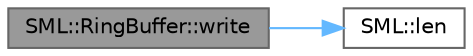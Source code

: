 digraph "SML::RingBuffer::write"
{
 // LATEX_PDF_SIZE
  bgcolor="transparent";
  edge [fontname=Helvetica,fontsize=10,labelfontname=Helvetica,labelfontsize=10];
  node [fontname=Helvetica,fontsize=10,shape=box,height=0.2,width=0.4];
  rankdir="LR";
  Node1 [id="Node000001",label="SML::RingBuffer::write",height=0.2,width=0.4,color="gray40", fillcolor="grey60", style="filled", fontcolor="black",tooltip="Write multiple T type data to ring buffer."];
  Node1 -> Node2 [id="edge1_Node000001_Node000002",color="steelblue1",style="solid",tooltip=" "];
  Node2 [id="Node000002",label="SML::len",height=0.2,width=0.4,color="grey40", fillcolor="white", style="filled",URL="$group___s_m_l.html#ga2f1fe38b0f0a4e8e04a1b8cbe83fc0e9",tooltip="Find length of input C-string."];
}
